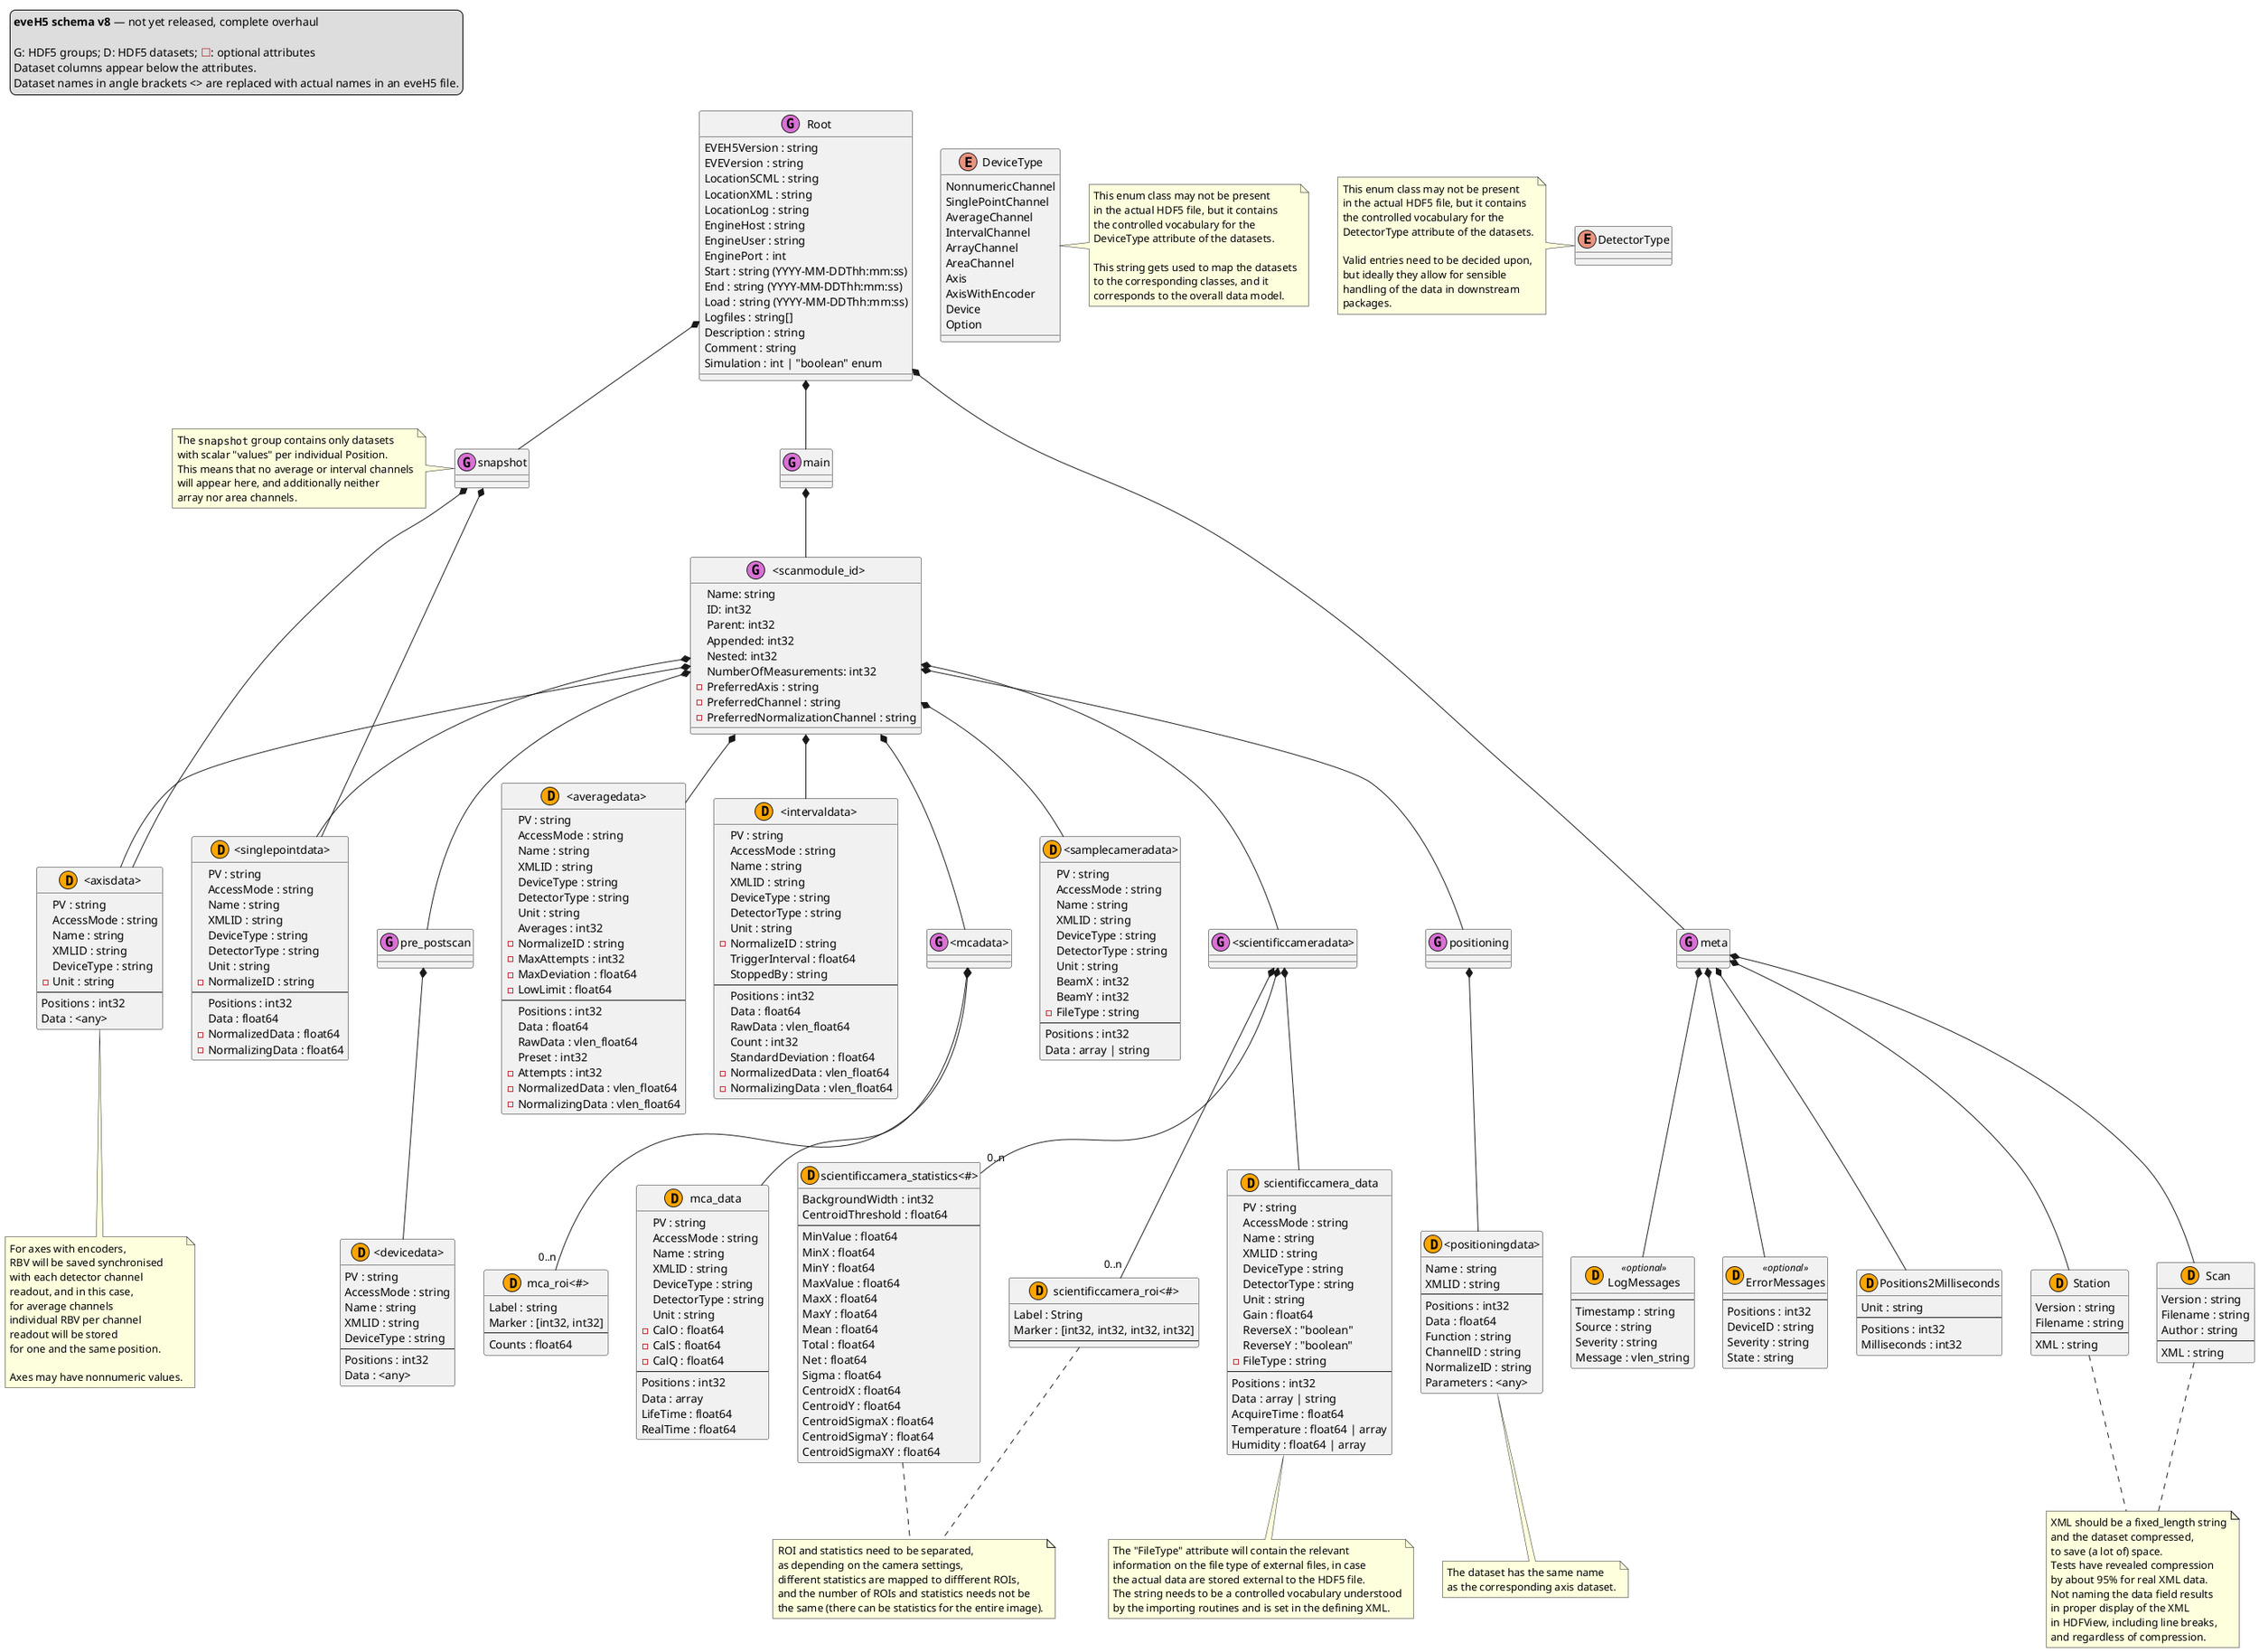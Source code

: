 @startuml
'https://plantuml.com/class-diagram

legend top left
    **eveH5 schema v8** <U+2014> not yet released, complete overhaul

    G: HDF5 groups; D: HDF5 datasets; <color:#firebrick><U+2610></color>: optional attributes
    Dataset columns appear below the attributes.
    Dataset names in angle brackets <> are replaced with actual names in an eveH5 file.
    'Name parts in square brackets [] are optional.
endlegend

class Root << (G,orchid) >> {
    EVEH5Version : string
    EVEVersion : string
    'MeasurementStation : string
    LocationSCML : string
    LocationXML : string
    LocationLog : string
    EngineHost : string
    EngineUser : string
    EnginePort : int
    {field} Start : string (YYYY-MM-DDThh:mm:ss)
    {field} End : string (YYYY-MM-DDThh:mm:ss)
    {field} Load : string (YYYY-MM-DDThh:mm:ss)
    Logfiles : string[]
    Description : string
    Comment : string
    Simulation : int | "boolean" enum
}


Root *-- main
Root *-- snapshot
Root *-- meta

pre_postscan -[hidden]> positioning
positioning -[hidden]> meta

enum DeviceType {
    NonnumericChannel
    SinglePointChannel
    AverageChannel
    IntervalChannel
    ArrayChannel
    AreaChannel
    Axis
    AxisWithEncoder
    Device
    Option
}
note right of DeviceType
    This enum class may not be present
    in the actual HDF5 file, but it contains
    the controlled vocabulary for the
    DeviceType attribute of the datasets.

    This string gets used to map the datasets
    to the corresponding classes, and it
    corresponds to the overall data model.
endnote

enum DetectorType {
}
note left of DetectorType
    This enum class may not be present
    in the actual HDF5 file, but it contains
    the controlled vocabulary for the
    DetectorType attribute of the datasets.

    Valid entries need to be decided upon,
    but ideally they allow for sensible
    handling of the data in downstream
    packages.
endnote

class main << (G,orchid) >> {}

class "<scanmodule_id>" << (G,orchid) >> {
    Name: string
    ID: int32
    Parent: int32
    Appended: int32
    Nested: int32
    NumberOfMeasurements: int32
    - PreferredAxis : string
    - PreferredChannel : string
    - PreferredNormalizationChannel : string
}

class snapshot << (G,orchid) >> {}

note left of snapshot
    The ""snapshot"" group contains only datasets
    with scalar "values" per individual Position.
    This means that no average or interval channels
    will appear here, and additionally neither
    array nor area channels.
endnote

snapshot *-- "<axisdata>"
snapshot *-- "<singlepointdata>"

class meta << (G,orchid) >> {}

meta *-- Scan
meta *-- Station
meta *-- Positions2Milliseconds
meta *-- LogMessages
meta *-- ErrorMessages
Station -[hidden]> Scan

'main -[hidden]> snapshot

class positioning << (G,orchid) >> {}

positioning *-- "<positioningdata>"

class "<positioningdata>" << (D,orange) >> {
    Name : string
    XMLID : string
    --
    Positions : int32
    Data : float64
    Function : string
    ChannelID : string
    NormalizeID : string
    Parameters : <any>
}
note bottom of "<positioningdata>"
    The dataset has the same name
    as the corresponding axis dataset.
end note

class pre_postscan << (G,orchid) >> {}

pre_postscan *-- "<devicedata>"

class "<devicedata>" << (D,orange) >> {
    PV : string
    AccessMode : string
    Name : string
    XMLID : string
    DeviceType : string
    --
    Positions : int32
    Data : <any>
}


class "<axisdata>" << (D,orange) >> {
    PV : string
    AccessMode : string
    Name : string
    XMLID : string
    DeviceType : string
    - Unit : string
    --
    Positions : int32
    Data : <any>
}
note bottom of "<axisdata>"
    For axes with encoders,
    RBV will be saved synchronised
    with each detector channel
    readout, and in this case,
    for average channels
    individual RBV per channel
    readout will be stored
    for one and the same position.

    Axes may have nonnumeric values.
end note

class "<singlepointdata>" << (D,orange) >> {
    PV : string
    AccessMode : string
    Name : string
    XMLID : string
    DeviceType : string
    DetectorType : string
    Unit : string
    - NormalizeID : string
    --
    Positions : int32
    Data : float64
    - NormalizedData : float64
    - NormalizingData : float64
}

main *-- "<scanmodule_id>"

"<scanmodule_id>" *-- positioning
"<scanmodule_id>" *-- pre_postscan

"<scanmodule_id>" *-- "<axisdata>"
"<scanmodule_id>" *-- "<singlepointdata>"
"<scanmodule_id>" *-- "<averagedata>"
"<scanmodule_id>" *-- "<intervaldata>"
"<scanmodule_id>" *-- "<mcadata>"
"<scanmodule_id>" *-- "<samplecameradata>"
"<scanmodule_id>" *-- "<scientificcameradata>"

"<axisdata>" -[hidden]> "<singlepointdata>"
"<singlepointdata>" -[hidden]> "<averagedata>"
"<averagedata>" -[hidden]> "<intervaldata>"
"<intervaldata>" -[hidden]> "<mcadata>"
"<mcadata>" -[hidden]> "<samplecameradata>"
"<samplecameradata>" -[hidden]> "<scientificcameradata>"

class "<averagedata>" << (D,orange) >> {
    PV : string
    AccessMode : string
    Name : string
    XMLID : string
    DeviceType : string
    DetectorType : string
    Unit : string
    Averages : int32
    - NormalizeID : string
    - MaxAttempts : int32
    - MaxDeviation : float64
    - LowLimit : float64
    --
    Positions : int32
    Data : float64
    RawData : vlen_float64
    Preset : int32
    - Attempts : int32
    - NormalizedData : vlen_float64
    - NormalizingData : vlen_float64
}

class "<intervaldata>" << (D,orange) >> {
    PV : string
    AccessMode : string
    Name : string
    XMLID : string
    DeviceType : string
    DetectorType : string
    Unit : string
    - NormalizeID : string
    TriggerInterval : float64
    StoppedBy : string
    --
    Positions : int32
    Data : float64
    RawData : vlen_float64
    Count : int32
    StandardDeviation : float64
    - NormalizedData : vlen_float64
    - NormalizingData : vlen_float64
}

class "<mcadata>" << (G,orchid) >> {}

"<mcadata>" *-- mca_data
"<mcadata>" *-- "0..n" "mca_roi<#>"

class "mca_data" << (D,orange) >> {
    PV : string
    AccessMode : string
    Name : string
    XMLID : string
    DeviceType : string
    DetectorType : string
    Unit : string
    -CalO : float64
    -CalS : float64
    -CalQ : float64
    --
    Positions : int32
    Data : array
    LifeTime : float64
    RealTime : float64
}

class "mca_roi<#>" << (D,orange) >> {
    Label : string
    Marker : [int32, int32]
    --
    Counts : float64
}

class "<samplecameradata>" << (D,orange) >> {
    PV : string
    AccessMode : string
    Name : string
    XMLID : string
    DeviceType : string
    DetectorType : string
    Unit : string
    BeamX : int32
    BeamY : int32
    - FileType : string
    --
    Positions : int32
    Data : array | string
}

class "<scientificcameradata>" << (G,orchid) >> {}

"<scientificcameradata>" *-- scientificcamera_data
"<scientificcameradata>" *-- "0..n" "scientificcamera_roi<#>"
"<scientificcameradata>" *-- "0..n" "scientificcamera_statistics<#>"

class scientificcamera_data << (D,orange) >> {
    PV : string
    AccessMode : string
    Name : string
    XMLID : string
    DeviceType : string
    DetectorType : string
    Unit : string
    Gain : float64
    ReverseX : "boolean"
    ReverseY : "boolean"
    - FileType : string
    --
    Positions : int32
    Data : array | string
    AcquireTime : float64
    Temperature : float64 | array
    Humidity : float64 | array
}

note bottom of scientificcamera_data
    The "FileType" attribute will contain the relevant
    information on the file type of external files, in case
    the actual data are stored external to the HDF5 file.
    The string needs to be a controlled vocabulary understood
    by the importing routines and is set in the defining XML.
endnote

class "scientificcamera_roi<#>" << (D,orange) >> {
    Label : String
    Marker : [int32, int32, int32, int32]
    --
}

class "scientificcamera_statistics<#>" << (D,orange) >> {
    BackgroundWidth : int32
    CentroidThreshold : float64
    --
    MinValue : float64
    MinX : float64
    MinY : float64
    MaxValue : float64
    MaxX : float64
    MaxY : float64
    Mean : float64
    Total : float64
    Net : float64
    Sigma : float64
    CentroidX : float64
    CentroidY : float64
    CentroidSigmaX : float64
    CentroidSigmaY : float64
    CentroidSigmaXY : float64
}

class Station << (D,orange) >> {
    Version : string
    Filename : string
    --
    XML : string
}

note as scientificcamera_note
    ROI and statistics need to be separated,
    as depending on the camera settings,
    different statistics are mapped to diffferent ROIs,
    and the number of ROIs and statistics needs not be
    the same (there can be statistics for the entire image).
endnote

"scientificcamera_roi<#>" .. scientificcamera_note
"scientificcamera_statistics<#>" .. scientificcamera_note


class Scan << (D,orange) >> {
    Version : string
    Filename : string
    Author : string
    --
    XML : string
}

class LogMessages << (D,orange) >> <<optional>> {
    --
    Timestamp : string
    Source : string
    Severity : string
    Message : vlen_string
}

class ErrorMessages << (D,orange) >> <<optional>> {
    --
    Positions : int32
    DeviceID : string
    Severity : string
    State : string
}

class Positions2Milliseconds << (D,orange) >> {
    Unit : string
    --
    Positions : int32
    Milliseconds : int32
}

LogMessages -[hidden]> ErrorMessages
ErrorMessages -[hidden]> Positions2Milliseconds
Positions2Milliseconds -[hidden]> Station
Station -[hidden]> Scan

snapshot -[hidden]> main
main -[hidden]> meta

note as SCML_note
    XML should be a fixed_length string
    and the dataset compressed,
    to save (a lot of) space.
    Tests have revealed compression
    by about 95% for real XML data.
    Not naming the data field results
    in proper display of the XML
    in HDFView, including line breaks,
    and regardless of compression.
end note

Scan .. SCML_note
Station .. SCML_note

@enduml